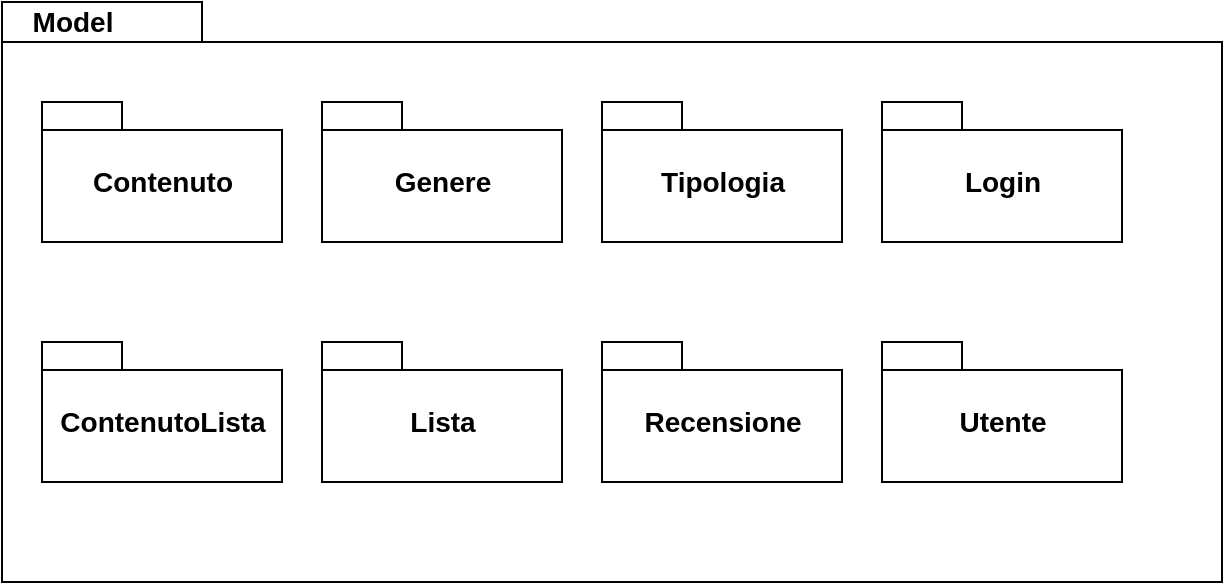 <mxfile version="16.5.4" type="device"><diagram id="hliyiHKY1-tAfS8a4rGt" name="Page-1"><mxGraphModel dx="1335" dy="563" grid="1" gridSize="10" guides="1" tooltips="1" connect="1" arrows="1" fold="1" page="1" pageScale="1" pageWidth="827" pageHeight="1169" math="0" shadow="0"><root><mxCell id="0"/><mxCell id="1" parent="0"/><mxCell id="c1iqWmHCEpPBOMIHqLAP-1" value="" style="shape=folder;fontStyle=1;spacingTop=10;tabWidth=100;tabHeight=20;tabPosition=left;html=1;" vertex="1" parent="1"><mxGeometry x="-80" y="220" width="610" height="290" as="geometry"/></mxCell><mxCell id="c1iqWmHCEpPBOMIHqLAP-2" value="&lt;div&gt;&lt;b&gt;&lt;font style=&quot;font-size: 14px&quot;&gt;Model&lt;/font&gt;&lt;/b&gt;&lt;/div&gt;" style="text;html=1;align=center;verticalAlign=middle;resizable=0;points=[];autosize=1;strokeColor=none;fillColor=none;" vertex="1" parent="1"><mxGeometry x="-75" y="220" width="60" height="20" as="geometry"/></mxCell><mxCell id="c1iqWmHCEpPBOMIHqLAP-3" value="Contenuto" style="shape=folder;fontStyle=1;spacingTop=10;tabWidth=40;tabHeight=14;tabPosition=left;html=1;fontSize=14;" vertex="1" parent="1"><mxGeometry x="-60" y="270" width="120" height="70" as="geometry"/></mxCell><mxCell id="c1iqWmHCEpPBOMIHqLAP-4" value="ContenutoLista" style="shape=folder;fontStyle=1;spacingTop=10;tabWidth=40;tabHeight=14;tabPosition=left;html=1;fontSize=14;" vertex="1" parent="1"><mxGeometry x="-60" y="390" width="120" height="70" as="geometry"/></mxCell><mxCell id="c1iqWmHCEpPBOMIHqLAP-5" value="Genere" style="shape=folder;fontStyle=1;spacingTop=10;tabWidth=40;tabHeight=14;tabPosition=left;html=1;fontSize=14;" vertex="1" parent="1"><mxGeometry x="80" y="270" width="120" height="70" as="geometry"/></mxCell><mxCell id="c1iqWmHCEpPBOMIHqLAP-6" value="Lista" style="shape=folder;fontStyle=1;spacingTop=10;tabWidth=40;tabHeight=14;tabPosition=left;html=1;fontSize=14;" vertex="1" parent="1"><mxGeometry x="80" y="390" width="120" height="70" as="geometry"/></mxCell><mxCell id="c1iqWmHCEpPBOMIHqLAP-7" value="Login" style="shape=folder;fontStyle=1;spacingTop=10;tabWidth=40;tabHeight=14;tabPosition=left;html=1;fontSize=14;" vertex="1" parent="1"><mxGeometry x="360" y="270" width="120" height="70" as="geometry"/></mxCell><mxCell id="c1iqWmHCEpPBOMIHqLAP-8" value="Recensione" style="shape=folder;fontStyle=1;spacingTop=10;tabWidth=40;tabHeight=14;tabPosition=left;html=1;fontSize=14;" vertex="1" parent="1"><mxGeometry x="220" y="390" width="120" height="70" as="geometry"/></mxCell><mxCell id="c1iqWmHCEpPBOMIHqLAP-9" value="Tipologia" style="shape=folder;fontStyle=1;spacingTop=10;tabWidth=40;tabHeight=14;tabPosition=left;html=1;fontSize=14;" vertex="1" parent="1"><mxGeometry x="220" y="270" width="120" height="70" as="geometry"/></mxCell><mxCell id="c1iqWmHCEpPBOMIHqLAP-10" value="Utente" style="shape=folder;fontStyle=1;spacingTop=10;tabWidth=40;tabHeight=14;tabPosition=left;html=1;fontSize=14;" vertex="1" parent="1"><mxGeometry x="360" y="390" width="120" height="70" as="geometry"/></mxCell></root></mxGraphModel></diagram></mxfile>